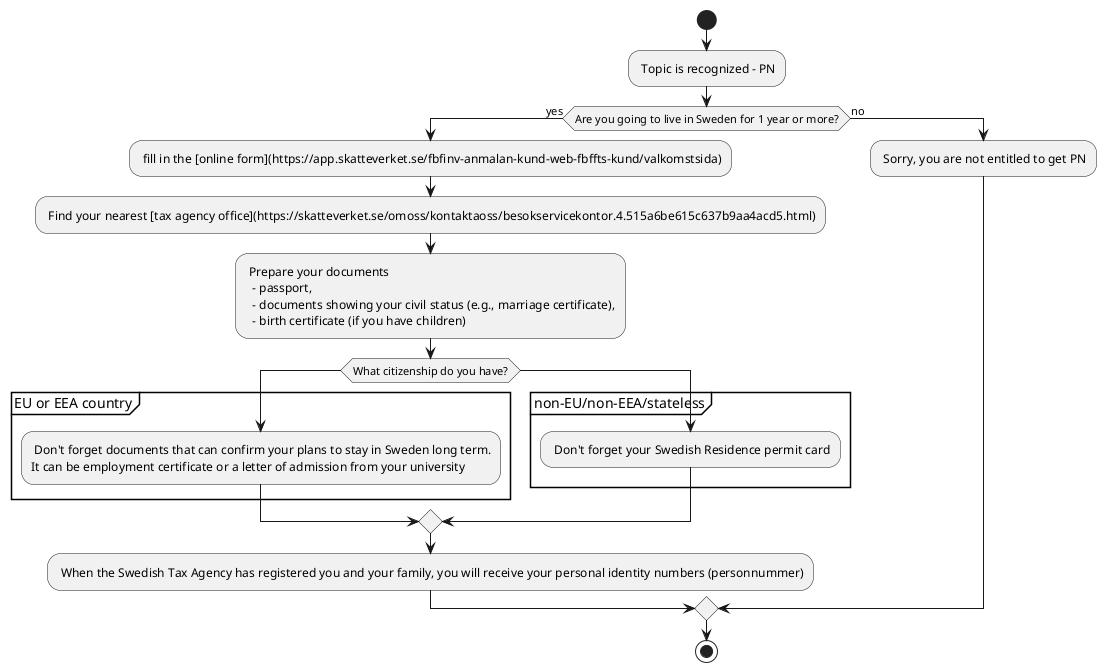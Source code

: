 @startuml
start
: Topic is recognized - PN;
if (Are you going to live in Sweden for 1 year or more?) then (yes)
    : fill in the [online form](https://app.skatteverket.se/fbfinv-anmalan-kund-web-fbffts-kund/valkomstsida);
    : Find your nearest [tax agency office](https://skatteverket.se/omoss/kontaktaoss/besokservicekontor.4.515a6be615c637b9aa4acd5.html);
    : Prepare your documents
      - passport,
      - documents showing your civil status (e.g., marriage certificate),
      - birth certificate (if you have children);

    switch (What citizenship do you have?)
        case ()
                group EU or EEA country
                    : Don't forget documents that can confirm your plans to stay in Sweden long term.
                    It can be employment certificate or a letter of admission from your university;
                end group
        case ()
                group non-EU/non-EEA/stateless
                   : Don't forget your Swedish Residence permit card;
                end group
    endswitch
    : When the Swedish Tax Agency has registered you and your family, you will receive your personal identity numbers (personnummer);
else (no)
    : Sorry, you are not entitled to get PN;
endif
stop
@enduml
